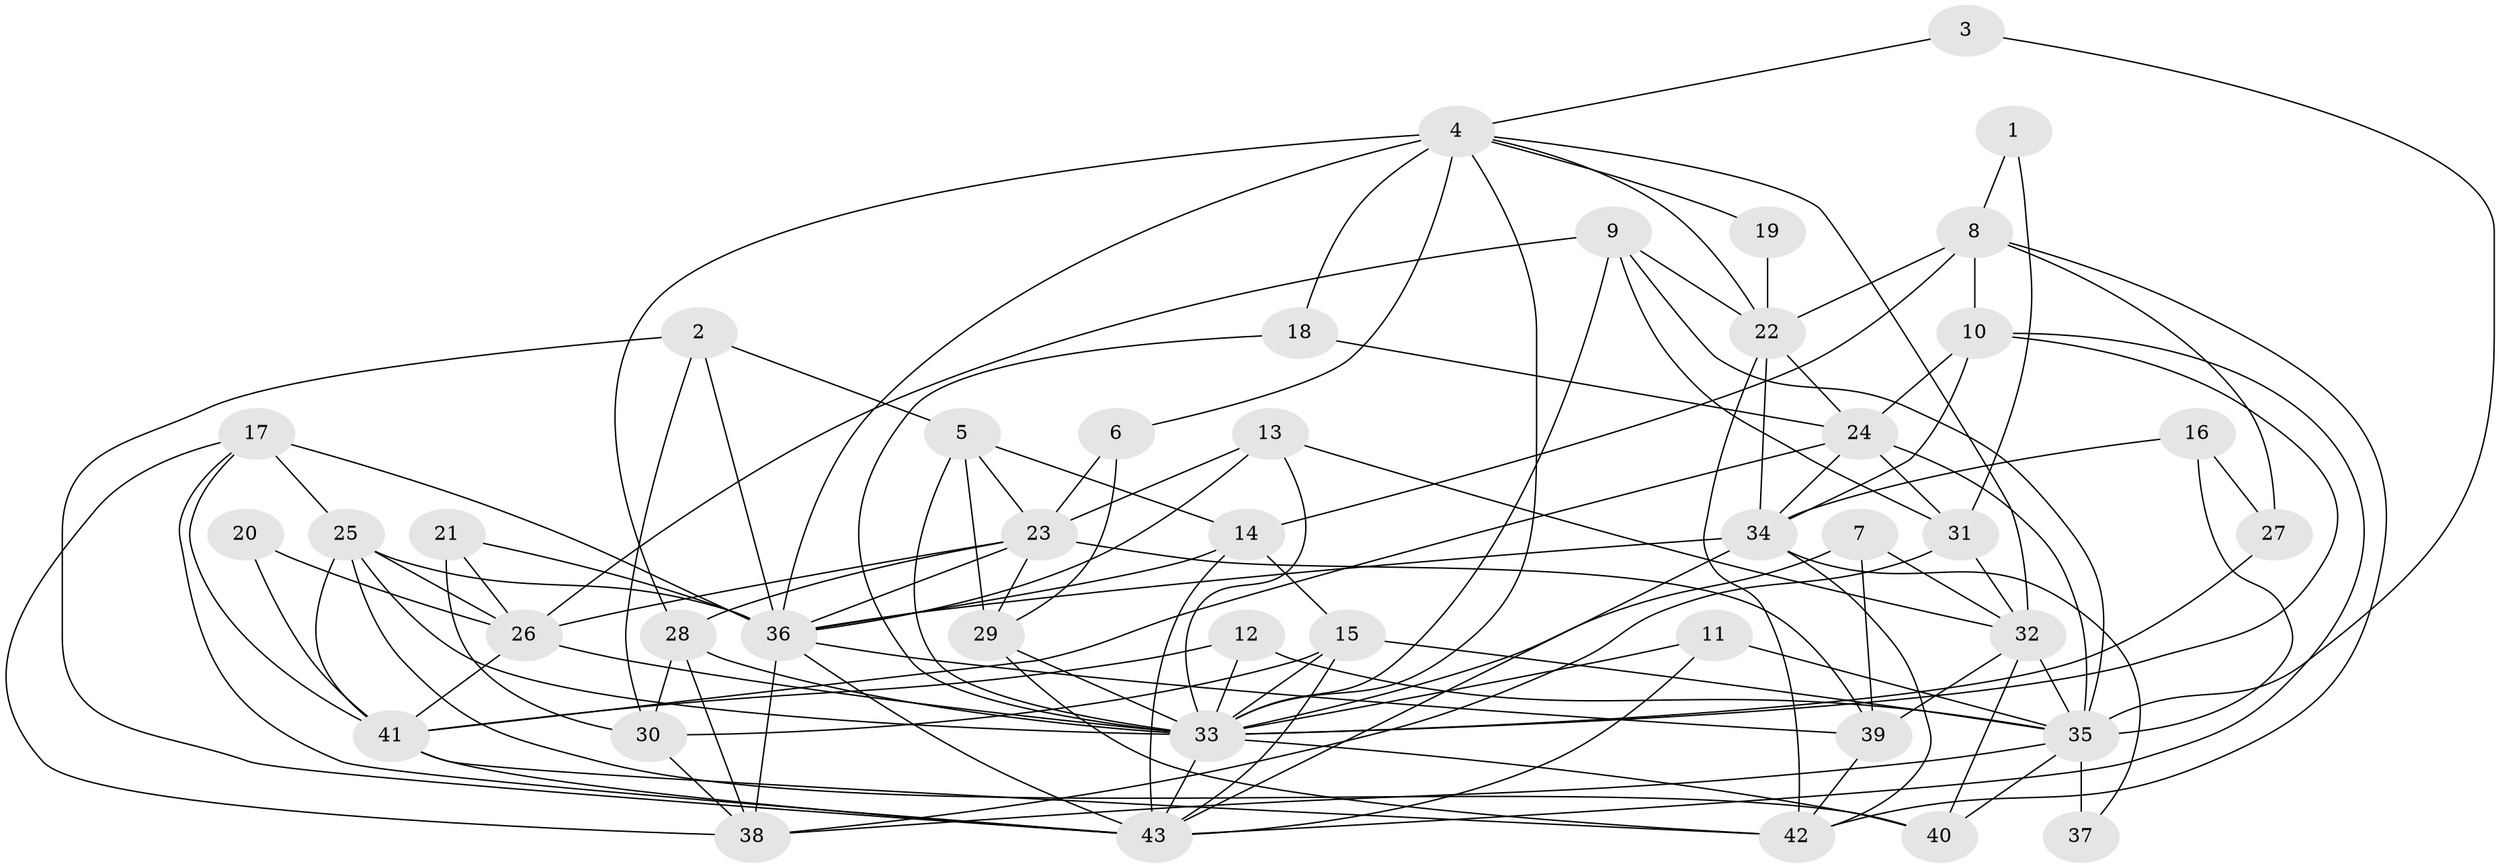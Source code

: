 // original degree distribution, {2: 0.11764705882352941, 3: 0.3058823529411765, 5: 0.17647058823529413, 6: 0.07058823529411765, 4: 0.25882352941176473, 7: 0.058823529411764705, 8: 0.011764705882352941}
// Generated by graph-tools (version 1.1) at 2025/26/03/09/25 03:26:12]
// undirected, 43 vertices, 118 edges
graph export_dot {
graph [start="1"]
  node [color=gray90,style=filled];
  1;
  2;
  3;
  4;
  5;
  6;
  7;
  8;
  9;
  10;
  11;
  12;
  13;
  14;
  15;
  16;
  17;
  18;
  19;
  20;
  21;
  22;
  23;
  24;
  25;
  26;
  27;
  28;
  29;
  30;
  31;
  32;
  33;
  34;
  35;
  36;
  37;
  38;
  39;
  40;
  41;
  42;
  43;
  1 -- 8 [weight=1.0];
  1 -- 31 [weight=1.0];
  2 -- 5 [weight=1.0];
  2 -- 30 [weight=1.0];
  2 -- 36 [weight=1.0];
  2 -- 43 [weight=1.0];
  3 -- 4 [weight=1.0];
  3 -- 35 [weight=1.0];
  4 -- 6 [weight=1.0];
  4 -- 18 [weight=1.0];
  4 -- 19 [weight=1.0];
  4 -- 22 [weight=1.0];
  4 -- 28 [weight=1.0];
  4 -- 32 [weight=1.0];
  4 -- 33 [weight=1.0];
  4 -- 36 [weight=2.0];
  5 -- 14 [weight=1.0];
  5 -- 23 [weight=1.0];
  5 -- 29 [weight=1.0];
  5 -- 33 [weight=2.0];
  6 -- 23 [weight=1.0];
  6 -- 29 [weight=1.0];
  7 -- 32 [weight=1.0];
  7 -- 33 [weight=1.0];
  7 -- 39 [weight=2.0];
  8 -- 10 [weight=1.0];
  8 -- 14 [weight=1.0];
  8 -- 22 [weight=1.0];
  8 -- 27 [weight=1.0];
  8 -- 42 [weight=1.0];
  9 -- 22 [weight=1.0];
  9 -- 26 [weight=1.0];
  9 -- 31 [weight=1.0];
  9 -- 33 [weight=1.0];
  9 -- 35 [weight=1.0];
  10 -- 24 [weight=1.0];
  10 -- 33 [weight=1.0];
  10 -- 34 [weight=1.0];
  10 -- 43 [weight=1.0];
  11 -- 33 [weight=1.0];
  11 -- 35 [weight=1.0];
  11 -- 43 [weight=2.0];
  12 -- 33 [weight=1.0];
  12 -- 35 [weight=1.0];
  12 -- 41 [weight=1.0];
  13 -- 23 [weight=1.0];
  13 -- 32 [weight=1.0];
  13 -- 33 [weight=1.0];
  13 -- 36 [weight=1.0];
  14 -- 15 [weight=1.0];
  14 -- 36 [weight=1.0];
  14 -- 43 [weight=1.0];
  15 -- 30 [weight=1.0];
  15 -- 33 [weight=1.0];
  15 -- 35 [weight=1.0];
  15 -- 43 [weight=1.0];
  16 -- 27 [weight=1.0];
  16 -- 34 [weight=1.0];
  16 -- 35 [weight=1.0];
  17 -- 25 [weight=1.0];
  17 -- 36 [weight=2.0];
  17 -- 38 [weight=1.0];
  17 -- 41 [weight=1.0];
  17 -- 43 [weight=1.0];
  18 -- 24 [weight=1.0];
  18 -- 33 [weight=1.0];
  19 -- 22 [weight=1.0];
  20 -- 26 [weight=1.0];
  20 -- 41 [weight=1.0];
  21 -- 26 [weight=2.0];
  21 -- 30 [weight=1.0];
  21 -- 36 [weight=1.0];
  22 -- 24 [weight=1.0];
  22 -- 34 [weight=1.0];
  22 -- 42 [weight=1.0];
  23 -- 26 [weight=1.0];
  23 -- 28 [weight=1.0];
  23 -- 29 [weight=1.0];
  23 -- 36 [weight=1.0];
  23 -- 39 [weight=1.0];
  24 -- 31 [weight=1.0];
  24 -- 34 [weight=1.0];
  24 -- 35 [weight=1.0];
  24 -- 41 [weight=1.0];
  25 -- 26 [weight=1.0];
  25 -- 33 [weight=1.0];
  25 -- 36 [weight=1.0];
  25 -- 40 [weight=1.0];
  25 -- 41 [weight=1.0];
  26 -- 33 [weight=1.0];
  26 -- 41 [weight=1.0];
  27 -- 33 [weight=1.0];
  28 -- 30 [weight=1.0];
  28 -- 33 [weight=1.0];
  28 -- 38 [weight=1.0];
  29 -- 33 [weight=1.0];
  29 -- 42 [weight=2.0];
  30 -- 38 [weight=1.0];
  31 -- 32 [weight=2.0];
  31 -- 38 [weight=1.0];
  32 -- 35 [weight=1.0];
  32 -- 39 [weight=1.0];
  32 -- 40 [weight=1.0];
  33 -- 40 [weight=1.0];
  33 -- 43 [weight=1.0];
  34 -- 36 [weight=1.0];
  34 -- 37 [weight=1.0];
  34 -- 42 [weight=1.0];
  34 -- 43 [weight=1.0];
  35 -- 37 [weight=2.0];
  35 -- 38 [weight=1.0];
  35 -- 40 [weight=1.0];
  36 -- 38 [weight=1.0];
  36 -- 39 [weight=1.0];
  36 -- 43 [weight=1.0];
  39 -- 42 [weight=1.0];
  41 -- 42 [weight=1.0];
  41 -- 43 [weight=2.0];
}
